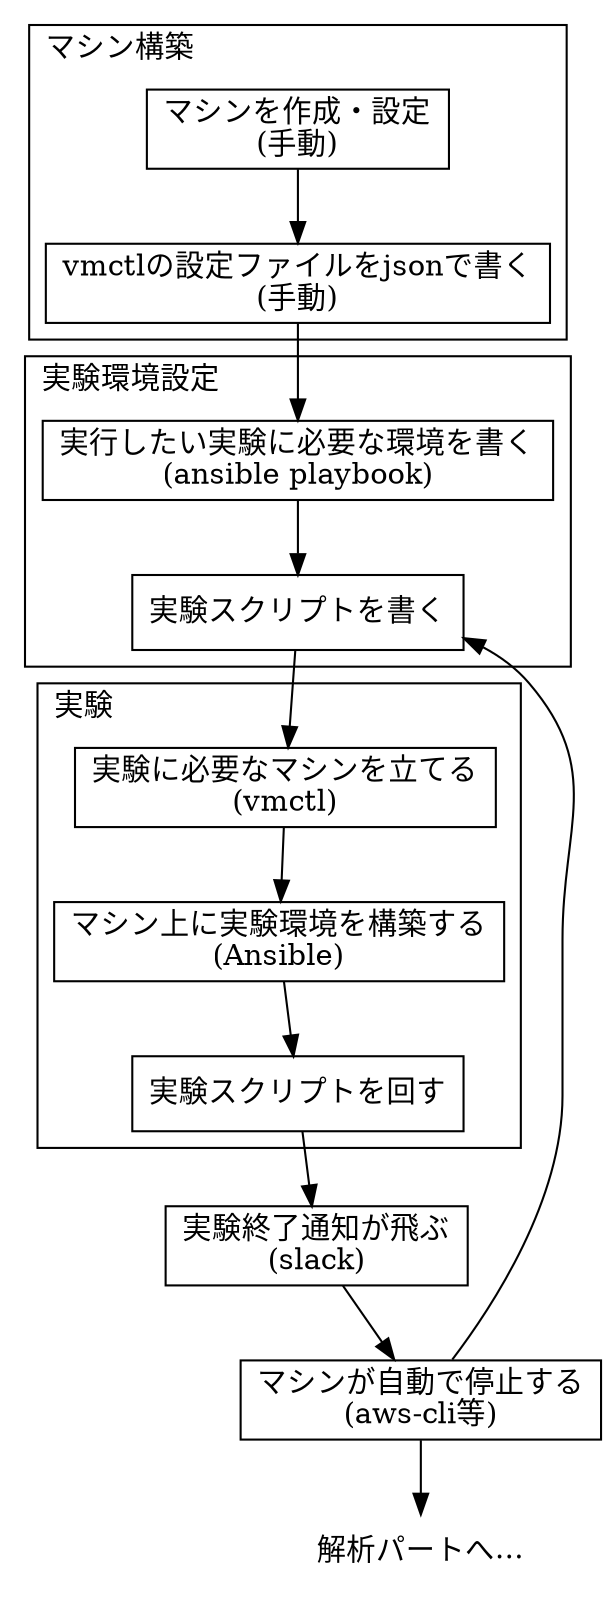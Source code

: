 digraph flowchart {
        subgraph cluster_machine_setup {
                label = "マシン構築";
                labelloc = "t";
                labeljust = "l";
                shape = box;
                create [label="マシンを作成・設定\n(手動)",shape=box];
                configure_vmctl [label="vmctlの設定ファイルをjsonで書く\n(手動)",shape=box];
        }
        subgraph cluster_experiment_setup {
                label = "実験環境設定";
                labelloc = "t";
                labeljust = "l";
                width = 3000;
                configure_ansible [label="実行したい実験に必要な環境を書く\n(ansible playbook)", shape=box];
                write_experiment_script [label="実験スクリプトを書く", shape=box];
        }
        subgraph cluster_experiment_run {
                label = "実験";
                labelloc = "t";
                labeljust = "l";
                shape = box;
                launch_instance [label="実験に必要なマシンを立てる\n(vmctl)", shape=box];
                run_ansible [label="マシン上に実験環境を構築する\n(Ansible)", shape=box];
                execute_experiments [label="実験スクリプトを回す", shape=box];
        }
        subgraph after_experiment {
                notify_end_experiments [label="実験終了通知が飛ぶ\n(slack)", shape=box];
                stop_instance [label="マシンが自動で停止する\n(aws-cli等)", shape=box];
        }
        analysis [label="解析パートへ…", shape=none];

        create -> configure_vmctl;
        configure_vmctl -> configure_ansible;
        configure_ansible -> write_experiment_script;
        write_experiment_script -> launch_instance;
        launch_instance -> run_ansible;
        run_ansible -> execute_experiments;
        execute_experiments -> notify_end_experiments;
        notify_end_experiments -> stop_instance;
        stop_instance -> analysis;
        stop_instance -> write_experiment_script;
}
